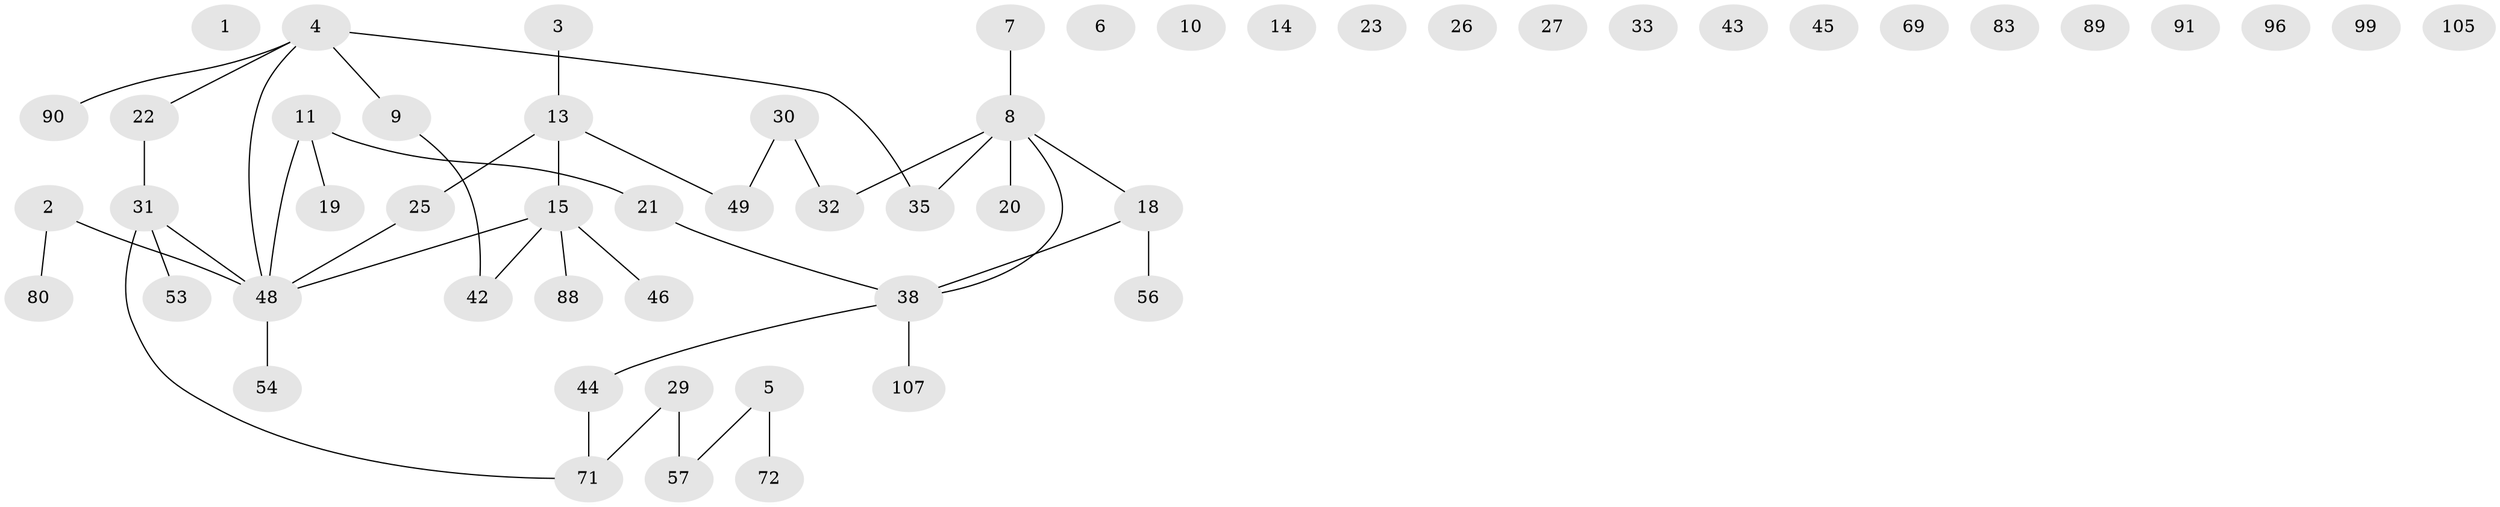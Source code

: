 // original degree distribution, {0: 0.12149532710280374, 1: 0.29906542056074764, 4: 0.06542056074766354, 2: 0.29906542056074764, 3: 0.19626168224299065, 5: 0.009345794392523364, 6: 0.009345794392523364}
// Generated by graph-tools (version 1.1) at 2025/16/03/04/25 18:16:35]
// undirected, 54 vertices, 43 edges
graph export_dot {
graph [start="1"]
  node [color=gray90,style=filled];
  1;
  2 [super="+100"];
  3 [super="+37"];
  4 [super="+47+64+78+93"];
  5 [super="+65+77"];
  6 [super="+94"];
  7 [super="+82"];
  8 [super="+17+40"];
  9 [super="+24+51+97"];
  10 [super="+34+106"];
  11 [super="+12+41+68+102"];
  13 [super="+16+39+67"];
  14;
  15 [super="+36+59+101"];
  18 [super="+28+55+87"];
  19;
  20 [super="+73"];
  21 [super="+61"];
  22 [super="+70"];
  23;
  25 [super="+66"];
  26 [super="+79"];
  27;
  29 [super="+58+95"];
  30 [super="+52+60"];
  31 [super="+74+103"];
  32 [super="+98"];
  33;
  35 [super="+81"];
  38 [super="+63"];
  42 [super="+86"];
  43;
  44 [super="+50"];
  45 [super="+75+76"];
  46;
  48 [super="+104"];
  49 [super="+92"];
  53;
  54;
  56;
  57 [super="+62"];
  69;
  71 [super="+84"];
  72 [super="+85"];
  80;
  83;
  88;
  89;
  90;
  91;
  96;
  99;
  105;
  107;
  2 -- 80;
  2 -- 48;
  3 -- 13;
  4 -- 9 [weight=2];
  4 -- 90;
  4 -- 22;
  4 -- 35;
  4 -- 48;
  5 -- 57;
  5 -- 72;
  7 -- 8 [weight=2];
  8 -- 32;
  8 -- 20;
  8 -- 38;
  8 -- 18;
  8 -- 35;
  9 -- 42;
  11 -- 19;
  11 -- 21;
  11 -- 48;
  13 -- 15;
  13 -- 25;
  13 -- 49;
  15 -- 46;
  15 -- 42;
  15 -- 88;
  15 -- 48;
  18 -- 56 [weight=2];
  18 -- 38;
  21 -- 38;
  22 -- 31;
  25 -- 48;
  29 -- 71;
  29 -- 57;
  30 -- 32;
  30 -- 49;
  31 -- 53;
  31 -- 48;
  31 -- 71;
  38 -- 107;
  38 -- 44;
  44 -- 71;
  48 -- 54;
}
